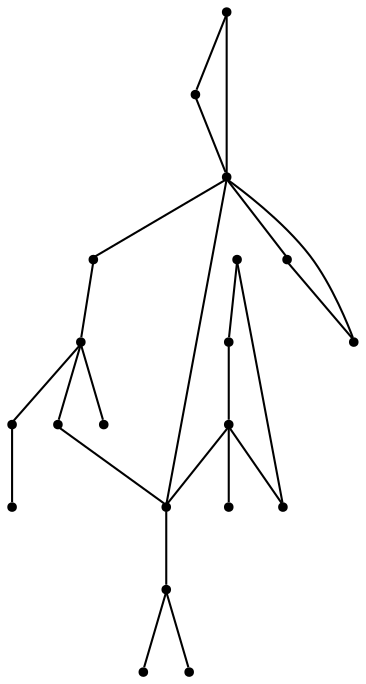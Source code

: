 graph {
  node [shape=point,comment="{\"directed\":false,\"doi\":\"10.1007/978-3-030-92931-2_11\",\"figure\":\"6 (3)\"}"]

  v0 [pos="570.1200020840747,522.2489088420809"]
  v1 [pos="522.9666388758193,565.3219033278232"]
  v2 [pos="535.9353853855756,256.9892680306916"]
  v3 [pos="547.7455906676373,290.8774017298402"]
  v4 [pos="492.128386504329,501.249981494073"]
  v5 [pos="520.6537691531023,387.16663642512486"]
  v6 [pos="498.8128009727326,324.6574443921978"]
  v7 [pos="411.14882271392867,264.30286384658837"]
  v8 [pos="493.95785707570656,256.39739429265205"]
  v9 [pos="446.346092912819,540.8101404851589"]
  v10 [pos="410.78627335042404,452.1844879674137"]
  v11 [pos="440.86607486982257,351.5155910910786"]
  v12 [pos="483.1728163152182,381.5658372366277"]
  v13 [pos="452.2262092799707,394.5552656543098"]
  v14 [pos="391.991603702499,331.9168635401949"]
  v15 [pos="329.7233451444217,440.1743091807813"]
  v16 [pos="327.87304936624815,374.95246849456987"]
  v17 [pos="279.63204601603104,490.261020179821"]
  v18 [pos="293.95931137859,382.61172671269946"]
  v19 [pos="249.61059481842256,432.0066042061664"]

  v0 -- v1 [id="-1",pos="570.1200020840747,522.2489088420809 522.9666388758193,565.3219033278232 522.9666388758193,565.3219033278232 522.9666388758193,565.3219033278232"]
  v19 -- v17 [id="-2",pos="249.61059481842256,432.0066042061664 279.63204601603104,490.261020179821 279.63204601603104,490.261020179821 279.63204601603104,490.261020179821"]
  v19 -- v18 [id="-3",pos="249.61059481842256,432.0066042061664 293.95931137859,382.61172671269946 293.95931137859,382.61172671269946 293.95931137859,382.61172671269946"]
  v18 -- v15 [id="-5",pos="293.95931137859,382.61172671269946 329.7233451444217,440.1743091807813 329.7233451444217,440.1743091807813 329.7233451444217,440.1743091807813"]
  v15 -- v17 [id="-8",pos="329.7233451444217,440.1743091807813 279.63204601603104,490.261020179821 279.63204601603104,490.261020179821 279.63204601603104,490.261020179821"]
  v15 -- v16 [id="-10",pos="329.7233451444217,440.1743091807813 327.87304936624815,374.95246849456987 327.87304936624815,374.95246849456987 327.87304936624815,374.95246849456987"]
  v15 -- v14 [id="-11",pos="329.7233451444217,440.1743091807813 391.991603702499,331.9168635401949 391.991603702499,331.9168635401949 391.991603702499,331.9168635401949"]
  v2 -- v3 [id="-12",pos="535.9353853855756,256.9892680306916 547.7455906676373,290.8774017298402 547.7455906676373,290.8774017298402 547.7455906676373,290.8774017298402"]
  v1 -- v4 [id="-13",pos="522.9666388758193,565.3219033278232 492.128386504329,501.249981494073 492.128386504329,501.249981494073 492.128386504329,501.249981494073"]
  v5 -- v6 [id="-14",pos="520.6537691531023,387.16663642512486 498.8128009727326,324.6574443921978 498.8128009727326,324.6574443921978 498.8128009727326,324.6574443921978"]
  v6 -- v7 [id="-16",pos="498.8128009727326,324.6574443921978 411.14882271392867,264.30286384658837 411.14882271392867,264.30286384658837 411.14882271392867,264.30286384658837"]
  v6 -- v2 [id="-18",pos="498.8128009727326,324.6574443921978 535.9353853855756,256.9892680306916 535.9353853855756,256.9892680306916 535.9353853855756,256.9892680306916"]
  v6 -- v8 [id="-19",pos="498.8128009727326,324.6574443921978 493.95785707570656,256.39739429265205 493.95785707570656,256.39739429265205 493.95785707570656,256.39739429265205"]
  v4 -- v0 [id="-20",pos="492.128386504329,501.249981494073 570.1200020840747,522.2489088420809 570.1200020840747,522.2489088420809 570.1200020840747,522.2489088420809"]
  v14 -- v4 [id="-21",pos="391.991603702499,331.9168635401949 492.128386504329,501.249981494073 492.128386504329,501.249981494073 492.128386504329,501.249981494073"]
  v14 -- v11 [id="-23",pos="391.991603702499,331.9168635401949 440.86607486982257,351.5155910910786 440.86607486982257,351.5155910910786 440.86607486982257,351.5155910910786"]
  v4 -- v9 [id="-24",pos="492.128386504329,501.249981494073 446.346092912819,540.8101404851589 446.346092912819,540.8101404851589 446.346092912819,540.8101404851589"]
  v4 -- v5 [id="-25",pos="492.128386504329,501.249981494073 520.6537691531023,387.16663642512486 520.6537691531023,387.16663642512486 520.6537691531023,387.16663642512486"]
  v9 -- v10 [id="-27",pos="446.346092912819,540.8101404851589 410.78627335042404,452.1844879674137 410.78627335042404,452.1844879674137 410.78627335042404,452.1844879674137"]
  v10 -- v4 [id="-28",pos="410.78627335042404,452.1844879674137 492.128386504329,501.249981494073 492.128386504329,501.249981494073 492.128386504329,501.249981494073"]
  v7 -- v14 [id="-29",pos="411.14882271392867,264.30286384658837 391.991603702499,331.9168635401949 391.991603702499,331.9168635401949 391.991603702499,331.9168635401949"]
  v11 -- v12 [id="-31",pos="440.86607486982257,351.5155910910786 483.1728163152182,381.5658372366277 483.1728163152182,381.5658372366277 483.1728163152182,381.5658372366277"]
  v11 -- v13 [id="-32",pos="440.86607486982257,351.5155910910786 452.2262092799707,394.5552656543098 452.2262092799707,394.5552656543098 452.2262092799707,394.5552656543098"]
}